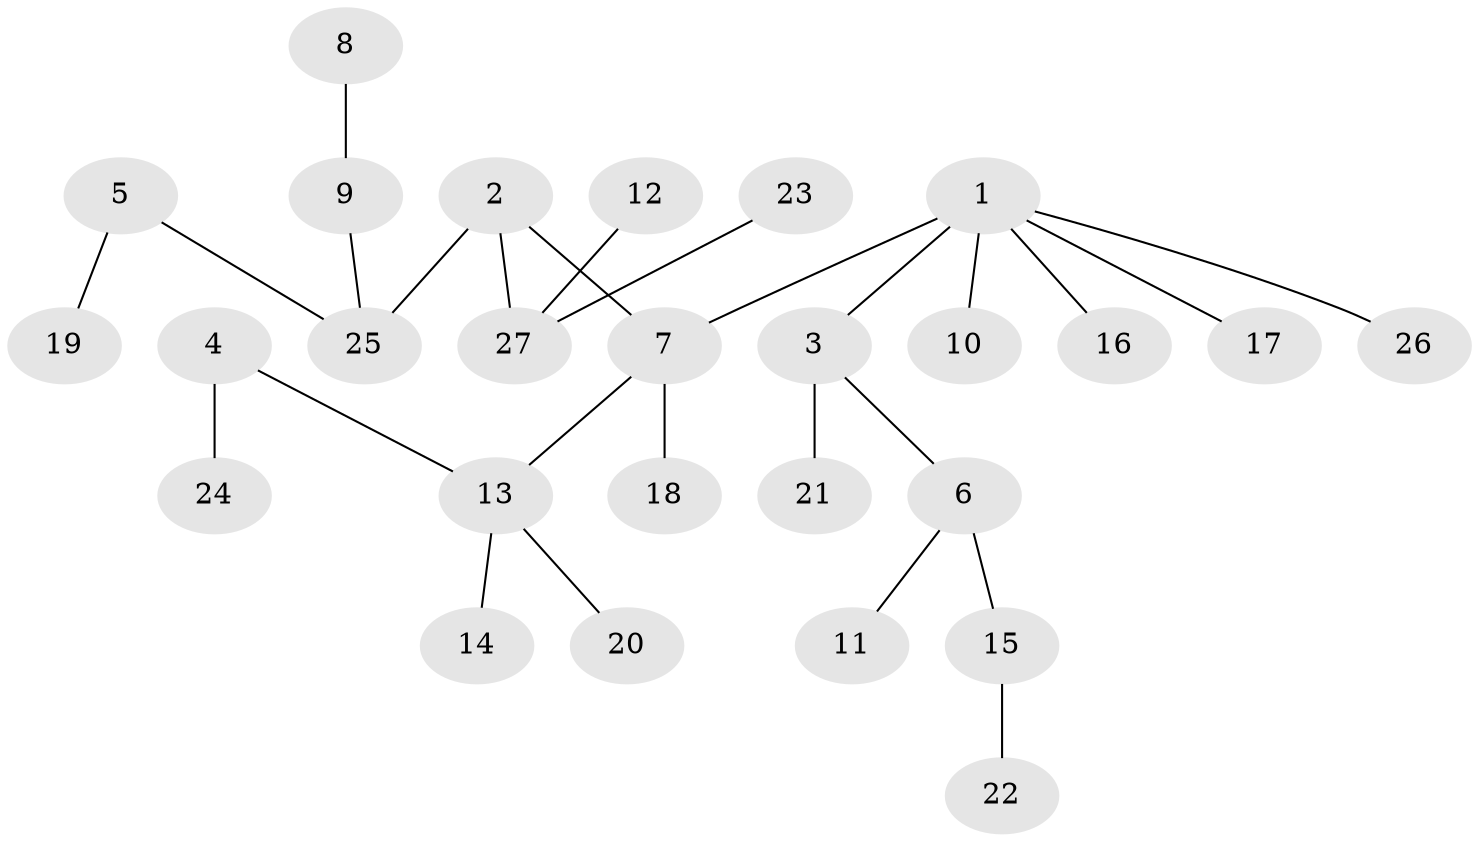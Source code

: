 // original degree distribution, {5: 0.05970149253731343, 2: 0.29850746268656714, 4: 0.04477611940298507, 3: 0.14925373134328357, 1: 0.44776119402985076}
// Generated by graph-tools (version 1.1) at 2025/37/03/04/25 23:37:17]
// undirected, 27 vertices, 26 edges
graph export_dot {
  node [color=gray90,style=filled];
  1;
  2;
  3;
  4;
  5;
  6;
  7;
  8;
  9;
  10;
  11;
  12;
  13;
  14;
  15;
  16;
  17;
  18;
  19;
  20;
  21;
  22;
  23;
  24;
  25;
  26;
  27;
  1 -- 3 [weight=1.0];
  1 -- 7 [weight=1.0];
  1 -- 10 [weight=1.0];
  1 -- 16 [weight=1.0];
  1 -- 17 [weight=1.0];
  1 -- 26 [weight=1.0];
  2 -- 7 [weight=1.0];
  2 -- 25 [weight=1.0];
  2 -- 27 [weight=1.0];
  3 -- 6 [weight=1.0];
  3 -- 21 [weight=1.0];
  4 -- 13 [weight=1.0];
  4 -- 24 [weight=1.0];
  5 -- 19 [weight=1.0];
  5 -- 25 [weight=1.0];
  6 -- 11 [weight=1.0];
  6 -- 15 [weight=1.0];
  7 -- 13 [weight=1.0];
  7 -- 18 [weight=1.0];
  8 -- 9 [weight=1.0];
  9 -- 25 [weight=1.0];
  12 -- 27 [weight=1.0];
  13 -- 14 [weight=1.0];
  13 -- 20 [weight=1.0];
  15 -- 22 [weight=1.0];
  23 -- 27 [weight=1.0];
}

